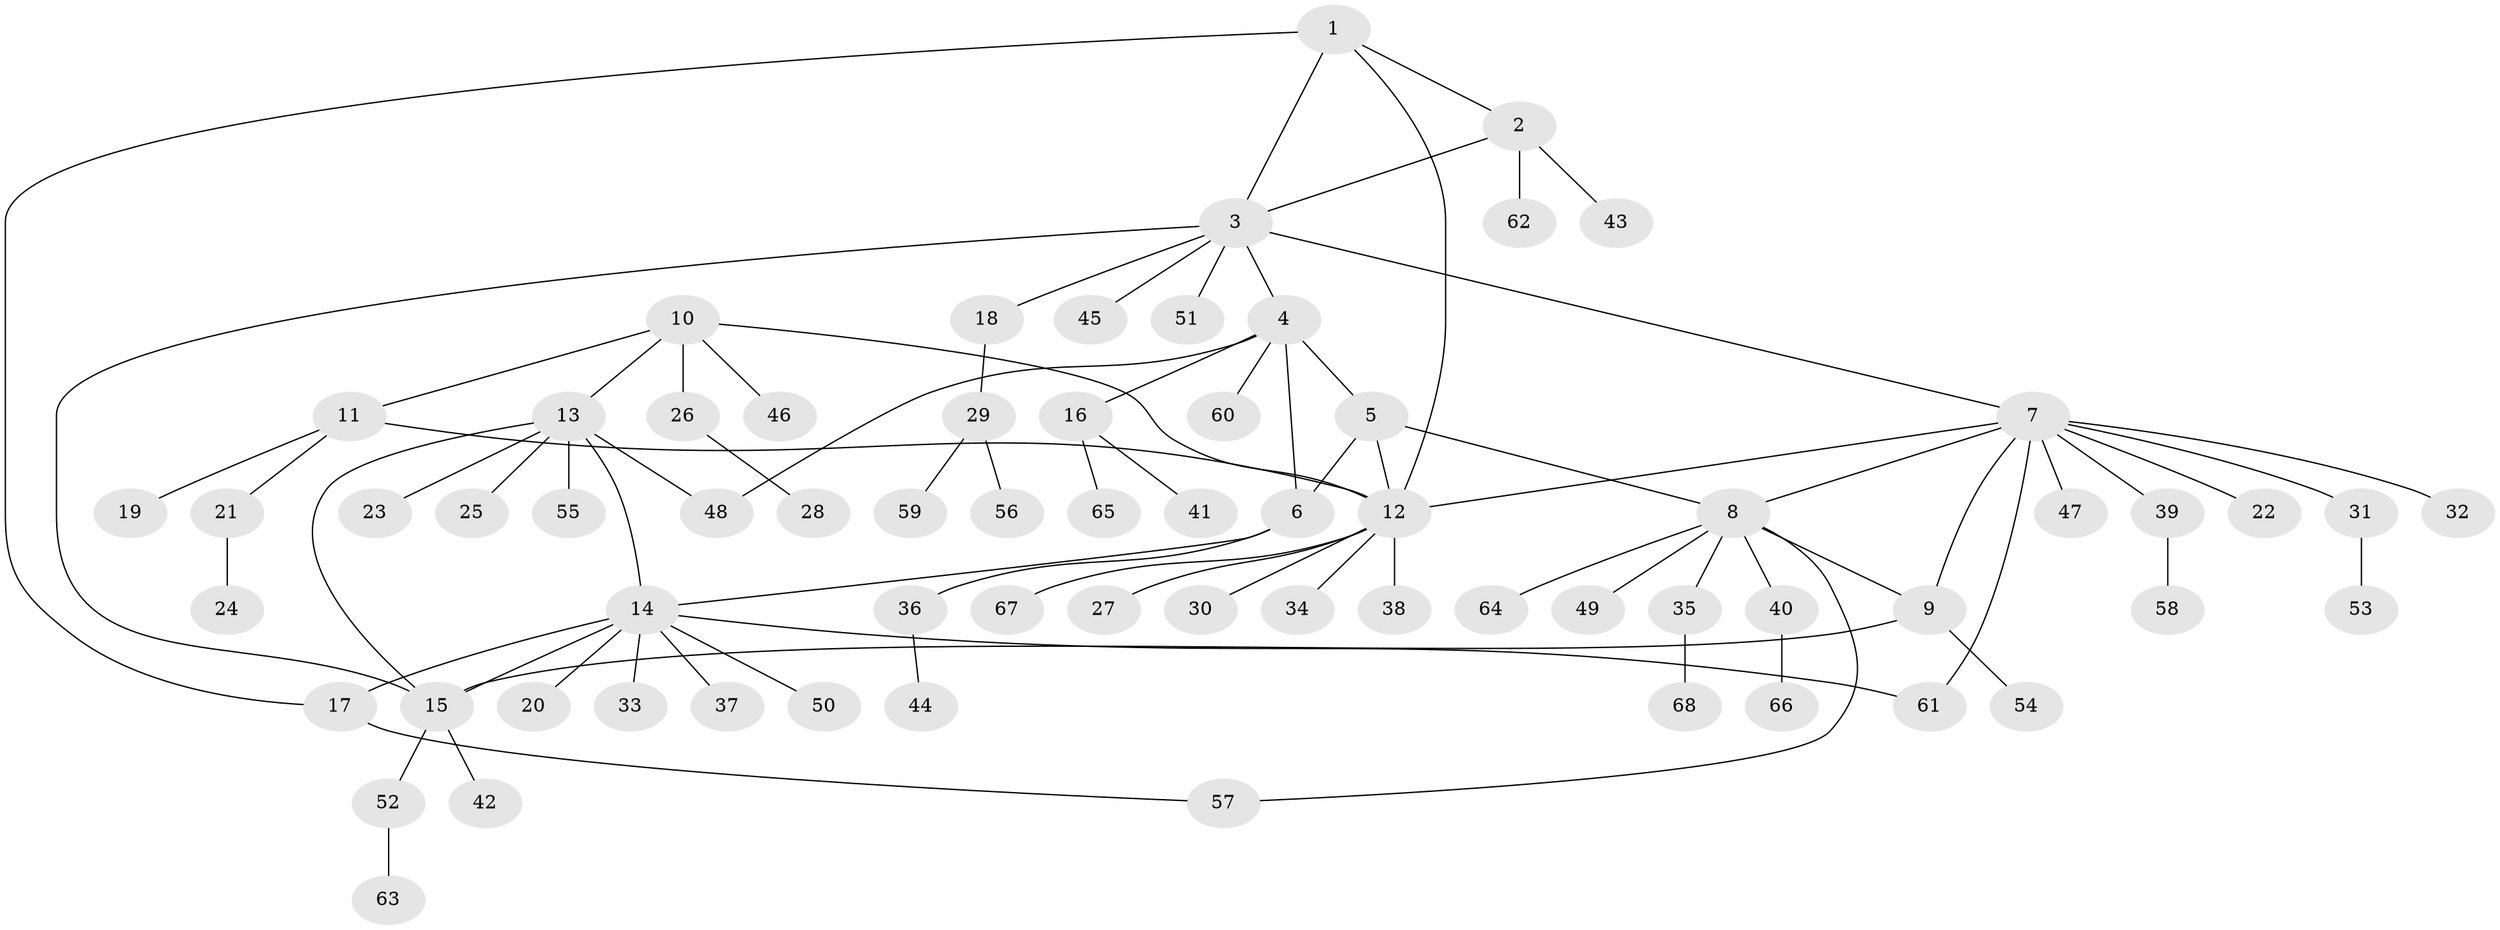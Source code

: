 // coarse degree distribution, {3: 0.058823529411764705, 1: 0.5, 5: 0.11764705882352941, 7: 0.029411764705882353, 8: 0.058823529411764705, 4: 0.058823529411764705, 2: 0.11764705882352941, 6: 0.058823529411764705}
// Generated by graph-tools (version 1.1) at 2025/37/03/04/25 23:37:50]
// undirected, 68 vertices, 82 edges
graph export_dot {
  node [color=gray90,style=filled];
  1;
  2;
  3;
  4;
  5;
  6;
  7;
  8;
  9;
  10;
  11;
  12;
  13;
  14;
  15;
  16;
  17;
  18;
  19;
  20;
  21;
  22;
  23;
  24;
  25;
  26;
  27;
  28;
  29;
  30;
  31;
  32;
  33;
  34;
  35;
  36;
  37;
  38;
  39;
  40;
  41;
  42;
  43;
  44;
  45;
  46;
  47;
  48;
  49;
  50;
  51;
  52;
  53;
  54;
  55;
  56;
  57;
  58;
  59;
  60;
  61;
  62;
  63;
  64;
  65;
  66;
  67;
  68;
  1 -- 2;
  1 -- 3;
  1 -- 12;
  1 -- 17;
  2 -- 3;
  2 -- 43;
  2 -- 62;
  3 -- 4;
  3 -- 7;
  3 -- 15;
  3 -- 18;
  3 -- 45;
  3 -- 51;
  4 -- 5;
  4 -- 6;
  4 -- 16;
  4 -- 48;
  4 -- 60;
  5 -- 6;
  5 -- 8;
  5 -- 12;
  6 -- 14;
  6 -- 36;
  7 -- 8;
  7 -- 9;
  7 -- 12;
  7 -- 22;
  7 -- 31;
  7 -- 32;
  7 -- 39;
  7 -- 47;
  7 -- 61;
  8 -- 9;
  8 -- 35;
  8 -- 40;
  8 -- 49;
  8 -- 57;
  8 -- 64;
  9 -- 15;
  9 -- 54;
  10 -- 11;
  10 -- 12;
  10 -- 13;
  10 -- 26;
  10 -- 46;
  11 -- 12;
  11 -- 19;
  11 -- 21;
  12 -- 27;
  12 -- 30;
  12 -- 34;
  12 -- 38;
  12 -- 67;
  13 -- 14;
  13 -- 15;
  13 -- 23;
  13 -- 25;
  13 -- 48;
  13 -- 55;
  14 -- 15;
  14 -- 17;
  14 -- 20;
  14 -- 33;
  14 -- 37;
  14 -- 50;
  14 -- 61;
  15 -- 42;
  15 -- 52;
  16 -- 41;
  16 -- 65;
  17 -- 57;
  18 -- 29;
  21 -- 24;
  26 -- 28;
  29 -- 56;
  29 -- 59;
  31 -- 53;
  35 -- 68;
  36 -- 44;
  39 -- 58;
  40 -- 66;
  52 -- 63;
}
